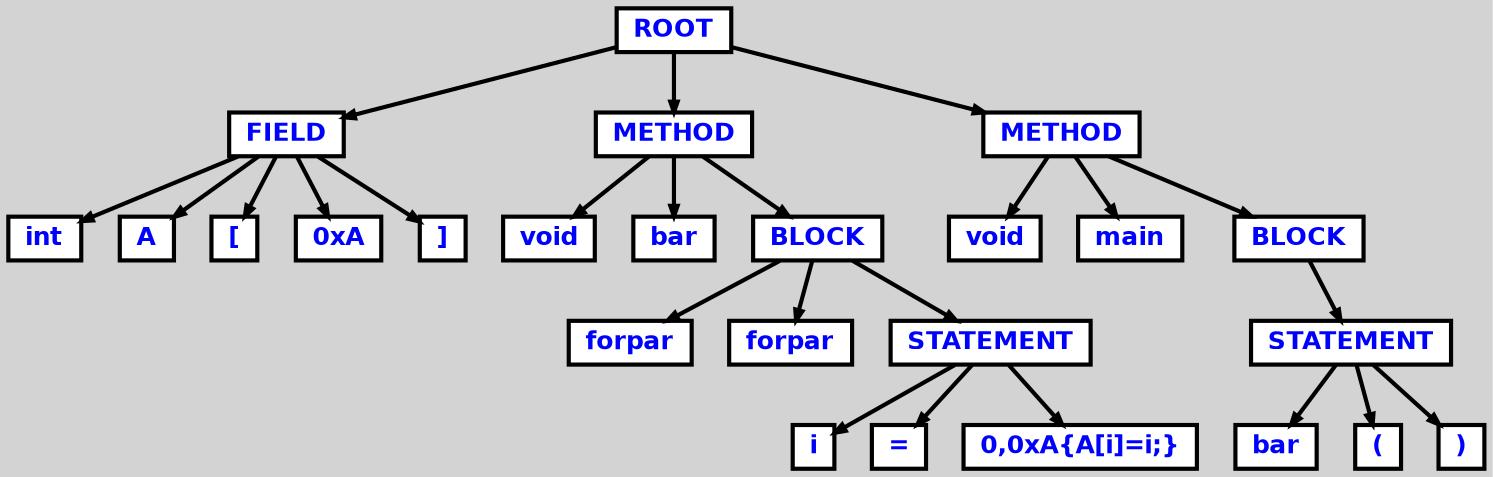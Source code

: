 digraph {

	ordering=out;
	ranksep=.4;
	bgcolor="lightgrey"; node [shape=box, fixedsize=false, fontsize=12, fontname="Helvetica-bold", fontcolor="blue"
		width=.25, height=.25, color="black", fillcolor="white", style="filled, solid, bold"];
	edge [arrowsize=.5, color="black", style="bold"]

  n0 [label="ROOT"];
  n1 [label="FIELD"];
  n1 [label="FIELD"];
  n2 [label="int"];
  n3 [label="A"];
  n4 [label="["];
  n5 [label="0xA"];
  n6 [label="]"];
  n7 [label="METHOD"];
  n7 [label="METHOD"];
  n8 [label="void"];
  n9 [label="bar"];
  n10 [label="BLOCK"];
  n10 [label="BLOCK"];
  n11 [label="forpar"];
  n12 [label="forpar"];
  n13 [label="STATEMENT"];
  n13 [label="STATEMENT"];
  n14 [label="i"];
  n15 [label="="];
  n16 [label="0,0xA{A[i]=i;}"];
  n17 [label="METHOD"];
  n17 [label="METHOD"];
  n18 [label="void"];
  n19 [label="main"];
  n20 [label="BLOCK"];
  n20 [label="BLOCK"];
  n21 [label="STATEMENT"];
  n21 [label="STATEMENT"];
  n22 [label="bar"];
  n23 [label="("];
  n24 [label=")"];

  n0 -> n1 // "ROOT" -> "FIELD"
  n1 -> n2 // "FIELD" -> "int"
  n1 -> n3 // "FIELD" -> "A"
  n1 -> n4 // "FIELD" -> "["
  n1 -> n5 // "FIELD" -> "0xA"
  n1 -> n6 // "FIELD" -> "]"
  n0 -> n7 // "ROOT" -> "METHOD"
  n7 -> n8 // "METHOD" -> "void"
  n7 -> n9 // "METHOD" -> "bar"
  n7 -> n10 // "METHOD" -> "BLOCK"
  n10 -> n11 // "BLOCK" -> "forpar"
  n10 -> n12 // "BLOCK" -> "forpar"
  n10 -> n13 // "BLOCK" -> "STATEMENT"
  n13 -> n14 // "STATEMENT" -> "i"
  n13 -> n15 // "STATEMENT" -> "="
  n13 -> n16 // "STATEMENT" -> "0,0xA{A[i]=i;}"
  n0 -> n17 // "ROOT" -> "METHOD"
  n17 -> n18 // "METHOD" -> "void"
  n17 -> n19 // "METHOD" -> "main"
  n17 -> n20 // "METHOD" -> "BLOCK"
  n20 -> n21 // "BLOCK" -> "STATEMENT"
  n21 -> n22 // "STATEMENT" -> "bar"
  n21 -> n23 // "STATEMENT" -> "("
  n21 -> n24 // "STATEMENT" -> ")"

}

